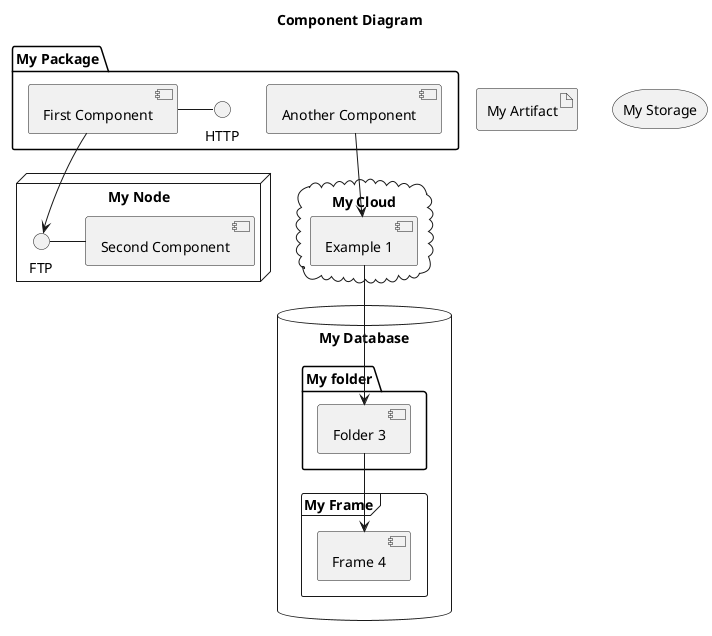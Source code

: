 @startuml

!if %variable_exists("$THEME")
title $THEME
!else
title Component Diagram
!endif

skinparam BackgroundColor transparent

package "My Package" {
  HTTP - [First Component]
  [Another Component]
}
 
node "My Node" {
  FTP - [Second Component]
  [First Component] --> FTP
} 

cloud "My Cloud" {
  [Example 1]
}


database "My Database" {
  folder "My folder" {
	[Folder 3]
  }
  frame "My Frame" {
	[Frame 4]
  }
}

artifact "My Artifact"
storage "My Storage"

[Another Component] --> [Example 1]
[Example 1] --> [Folder 3]
[Folder 3] --> [Frame 4]

@enduml